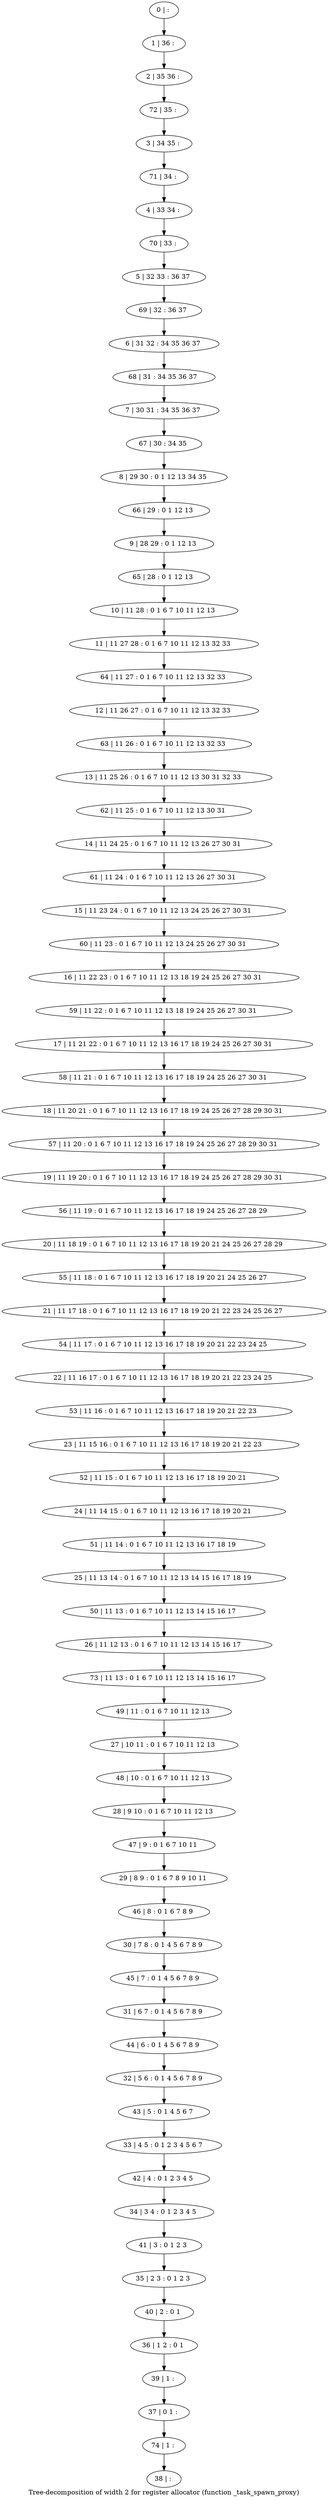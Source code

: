 digraph G {
graph [label="Tree-decomposition of width 2 for register allocator (function _task_spawn_proxy)"]
0[label="0 | : "];
1[label="1 | 36 : "];
2[label="2 | 35 36 : "];
3[label="3 | 34 35 : "];
4[label="4 | 33 34 : "];
5[label="5 | 32 33 : 36 37 "];
6[label="6 | 31 32 : 34 35 36 37 "];
7[label="7 | 30 31 : 34 35 36 37 "];
8[label="8 | 29 30 : 0 1 12 13 34 35 "];
9[label="9 | 28 29 : 0 1 12 13 "];
10[label="10 | 11 28 : 0 1 6 7 10 11 12 13 "];
11[label="11 | 11 27 28 : 0 1 6 7 10 11 12 13 32 33 "];
12[label="12 | 11 26 27 : 0 1 6 7 10 11 12 13 32 33 "];
13[label="13 | 11 25 26 : 0 1 6 7 10 11 12 13 30 31 32 33 "];
14[label="14 | 11 24 25 : 0 1 6 7 10 11 12 13 26 27 30 31 "];
15[label="15 | 11 23 24 : 0 1 6 7 10 11 12 13 24 25 26 27 30 31 "];
16[label="16 | 11 22 23 : 0 1 6 7 10 11 12 13 18 19 24 25 26 27 30 31 "];
17[label="17 | 11 21 22 : 0 1 6 7 10 11 12 13 16 17 18 19 24 25 26 27 30 31 "];
18[label="18 | 11 20 21 : 0 1 6 7 10 11 12 13 16 17 18 19 24 25 26 27 28 29 30 31 "];
19[label="19 | 11 19 20 : 0 1 6 7 10 11 12 13 16 17 18 19 24 25 26 27 28 29 30 31 "];
20[label="20 | 11 18 19 : 0 1 6 7 10 11 12 13 16 17 18 19 20 21 24 25 26 27 28 29 "];
21[label="21 | 11 17 18 : 0 1 6 7 10 11 12 13 16 17 18 19 20 21 22 23 24 25 26 27 "];
22[label="22 | 11 16 17 : 0 1 6 7 10 11 12 13 16 17 18 19 20 21 22 23 24 25 "];
23[label="23 | 11 15 16 : 0 1 6 7 10 11 12 13 16 17 18 19 20 21 22 23 "];
24[label="24 | 11 14 15 : 0 1 6 7 10 11 12 13 16 17 18 19 20 21 "];
25[label="25 | 11 13 14 : 0 1 6 7 10 11 12 13 14 15 16 17 18 19 "];
26[label="26 | 11 12 13 : 0 1 6 7 10 11 12 13 14 15 16 17 "];
27[label="27 | 10 11 : 0 1 6 7 10 11 12 13 "];
28[label="28 | 9 10 : 0 1 6 7 10 11 12 13 "];
29[label="29 | 8 9 : 0 1 6 7 8 9 10 11 "];
30[label="30 | 7 8 : 0 1 4 5 6 7 8 9 "];
31[label="31 | 6 7 : 0 1 4 5 6 7 8 9 "];
32[label="32 | 5 6 : 0 1 4 5 6 7 8 9 "];
33[label="33 | 4 5 : 0 1 2 3 4 5 6 7 "];
34[label="34 | 3 4 : 0 1 2 3 4 5 "];
35[label="35 | 2 3 : 0 1 2 3 "];
36[label="36 | 1 2 : 0 1 "];
37[label="37 | 0 1 : "];
38[label="38 | : "];
39[label="39 | 1 : "];
40[label="40 | 2 : 0 1 "];
41[label="41 | 3 : 0 1 2 3 "];
42[label="42 | 4 : 0 1 2 3 4 5 "];
43[label="43 | 5 : 0 1 4 5 6 7 "];
44[label="44 | 6 : 0 1 4 5 6 7 8 9 "];
45[label="45 | 7 : 0 1 4 5 6 7 8 9 "];
46[label="46 | 8 : 0 1 6 7 8 9 "];
47[label="47 | 9 : 0 1 6 7 10 11 "];
48[label="48 | 10 : 0 1 6 7 10 11 12 13 "];
49[label="49 | 11 : 0 1 6 7 10 11 12 13 "];
50[label="50 | 11 13 : 0 1 6 7 10 11 12 13 14 15 16 17 "];
51[label="51 | 11 14 : 0 1 6 7 10 11 12 13 16 17 18 19 "];
52[label="52 | 11 15 : 0 1 6 7 10 11 12 13 16 17 18 19 20 21 "];
53[label="53 | 11 16 : 0 1 6 7 10 11 12 13 16 17 18 19 20 21 22 23 "];
54[label="54 | 11 17 : 0 1 6 7 10 11 12 13 16 17 18 19 20 21 22 23 24 25 "];
55[label="55 | 11 18 : 0 1 6 7 10 11 12 13 16 17 18 19 20 21 24 25 26 27 "];
56[label="56 | 11 19 : 0 1 6 7 10 11 12 13 16 17 18 19 24 25 26 27 28 29 "];
57[label="57 | 11 20 : 0 1 6 7 10 11 12 13 16 17 18 19 24 25 26 27 28 29 30 31 "];
58[label="58 | 11 21 : 0 1 6 7 10 11 12 13 16 17 18 19 24 25 26 27 30 31 "];
59[label="59 | 11 22 : 0 1 6 7 10 11 12 13 18 19 24 25 26 27 30 31 "];
60[label="60 | 11 23 : 0 1 6 7 10 11 12 13 24 25 26 27 30 31 "];
61[label="61 | 11 24 : 0 1 6 7 10 11 12 13 26 27 30 31 "];
62[label="62 | 11 25 : 0 1 6 7 10 11 12 13 30 31 "];
63[label="63 | 11 26 : 0 1 6 7 10 11 12 13 32 33 "];
64[label="64 | 11 27 : 0 1 6 7 10 11 12 13 32 33 "];
65[label="65 | 28 : 0 1 12 13 "];
66[label="66 | 29 : 0 1 12 13 "];
67[label="67 | 30 : 34 35 "];
68[label="68 | 31 : 34 35 36 37 "];
69[label="69 | 32 : 36 37 "];
70[label="70 | 33 : "];
71[label="71 | 34 : "];
72[label="72 | 35 : "];
73[label="73 | 11 13 : 0 1 6 7 10 11 12 13 14 15 16 17 "];
74[label="74 | 1 : "];
0->1 ;
1->2 ;
10->11 ;
39->37 ;
36->39 ;
40->36 ;
35->40 ;
41->35 ;
34->41 ;
42->34 ;
33->42 ;
43->33 ;
32->43 ;
44->32 ;
31->44 ;
45->31 ;
30->45 ;
46->30 ;
29->46 ;
47->29 ;
28->47 ;
48->28 ;
27->48 ;
49->27 ;
50->26 ;
25->50 ;
51->25 ;
24->51 ;
52->24 ;
23->52 ;
53->23 ;
22->53 ;
54->22 ;
21->54 ;
55->21 ;
20->55 ;
56->20 ;
19->56 ;
57->19 ;
18->57 ;
58->18 ;
17->58 ;
59->17 ;
16->59 ;
60->16 ;
15->60 ;
61->15 ;
14->61 ;
62->14 ;
13->62 ;
63->13 ;
12->63 ;
64->12 ;
11->64 ;
65->10 ;
9->65 ;
66->9 ;
8->66 ;
67->8 ;
7->67 ;
68->7 ;
6->68 ;
69->6 ;
5->69 ;
70->5 ;
4->70 ;
71->4 ;
3->71 ;
72->3 ;
2->72 ;
73->49 ;
26->73 ;
74->38 ;
37->74 ;
}
